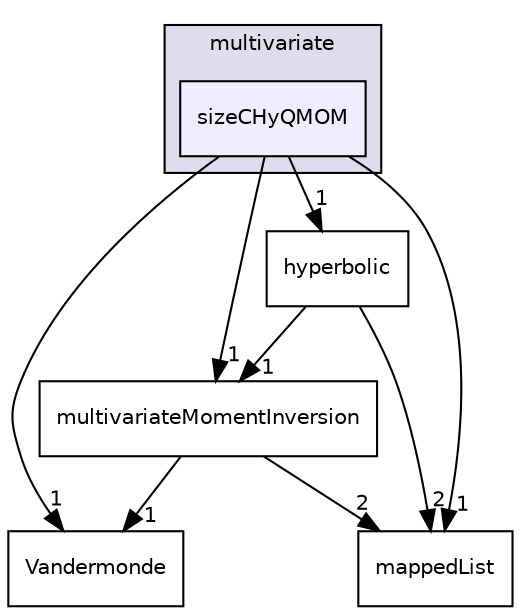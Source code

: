 digraph "sizeCHyQMOM" {
  bgcolor=transparent;
  compound=true
  node [ fontsize="10", fontname="Helvetica"];
  edge [ labelfontsize="10", labelfontname="Helvetica"];
  subgraph clusterdir_a727253ad871f360830950009662c355 {
    graph [ bgcolor="#ddddee", pencolor="black", label="multivariate" fontname="Helvetica", fontsize="10", URL="dir_a727253ad871f360830950009662c355.html"]
  dir_909c54f57bb0f4582a5ea7502d2426e3 [shape=box, label="sizeCHyQMOM", style="filled", fillcolor="#eeeeff", pencolor="black", URL="dir_909c54f57bb0f4582a5ea7502d2426e3.html"];
  }
  dir_31c4affba36cde1c26e847807faab78f [shape=box label="Vandermonde" URL="dir_31c4affba36cde1c26e847807faab78f.html"];
  dir_2410bdd35d6682ee1bbbb57a8d6422ac [shape=box label="multivariateMomentInversion" URL="dir_2410bdd35d6682ee1bbbb57a8d6422ac.html"];
  dir_987bd2a8a4b3ec7be1bd9f4b3cda3f9a [shape=box label="mappedList" URL="dir_987bd2a8a4b3ec7be1bd9f4b3cda3f9a.html"];
  dir_caf286c4878a255bd17ec734a9e9f7d8 [shape=box label="hyperbolic" URL="dir_caf286c4878a255bd17ec734a9e9f7d8.html"];
  dir_2410bdd35d6682ee1bbbb57a8d6422ac->dir_31c4affba36cde1c26e847807faab78f [headlabel="1", labeldistance=1.5 headhref="dir_000246_000376.html"];
  dir_2410bdd35d6682ee1bbbb57a8d6422ac->dir_987bd2a8a4b3ec7be1bd9f4b3cda3f9a [headlabel="2", labeldistance=1.5 headhref="dir_000246_000226.html"];
  dir_909c54f57bb0f4582a5ea7502d2426e3->dir_31c4affba36cde1c26e847807faab78f [headlabel="1", labeldistance=1.5 headhref="dir_000340_000376.html"];
  dir_909c54f57bb0f4582a5ea7502d2426e3->dir_2410bdd35d6682ee1bbbb57a8d6422ac [headlabel="1", labeldistance=1.5 headhref="dir_000340_000246.html"];
  dir_909c54f57bb0f4582a5ea7502d2426e3->dir_987bd2a8a4b3ec7be1bd9f4b3cda3f9a [headlabel="1", labeldistance=1.5 headhref="dir_000340_000226.html"];
  dir_909c54f57bb0f4582a5ea7502d2426e3->dir_caf286c4878a255bd17ec734a9e9f7d8 [headlabel="1", labeldistance=1.5 headhref="dir_000340_000188.html"];
  dir_caf286c4878a255bd17ec734a9e9f7d8->dir_2410bdd35d6682ee1bbbb57a8d6422ac [headlabel="1", labeldistance=1.5 headhref="dir_000188_000246.html"];
  dir_caf286c4878a255bd17ec734a9e9f7d8->dir_987bd2a8a4b3ec7be1bd9f4b3cda3f9a [headlabel="2", labeldistance=1.5 headhref="dir_000188_000226.html"];
}
